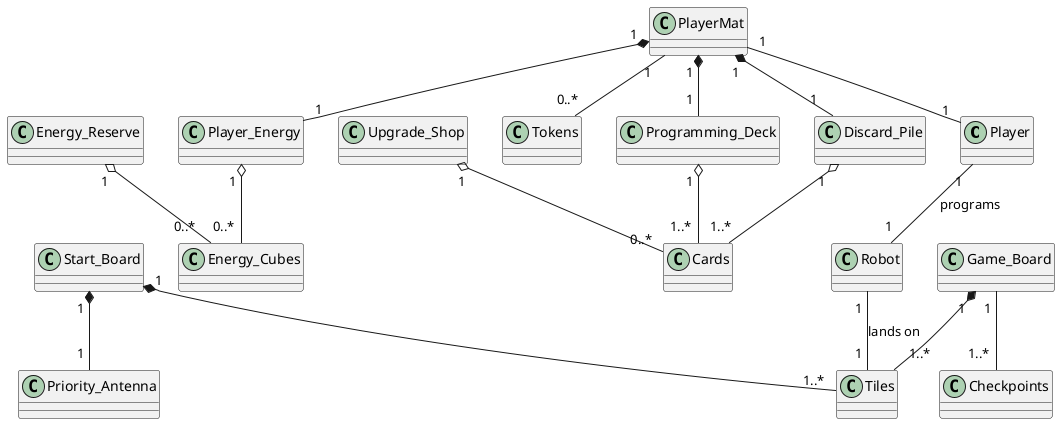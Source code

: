 @startuml domain_diagram

class Player
class Robot
class Start_Board
class Game_Board
class Energy_Reserve
class Player_Energy
class Upgrade_Shop
class Cards
class Programming_Deck
class Tokens
class Tiles
class PlayerMat
class Checkpoints
class Energy_Cubes
class Priority_Antenna
class Discard_Pile

'Player relations
Player " 1 " -- " 1 " Robot: programs
Player " 1 " -u- " 1 " PlayerMat

'Player mat relations'
PlayerMat " 1 " *-- " 1 " Programming_Deck
PlayerMat " 1 " *-- " 1 " Player_Energy
PlayerMat " 1 " *-- " 1 " Discard_Pile
Programming_Deck " 1 " o-- " 1..* " Cards
Player_Energy " 1 " o-- " 0..* " Energy_Cubes
Discard_Pile " 1 " o-- " 1..* " Cards
PlayerMat " 1 " -- " 0..* " Tokens 

'Off board relations'
Energy_Reserve " 1 " o-- " 0..* " Energy_Cubes
Upgrade_Shop " 1 " o-- " 0..* " Cards

'Board relations'
Robot " 1 " -- " 1 " Tiles: lands on

Game_Board " 1 " *-- " 1..* " Tiles
Game_Board " 1 " -- " 1..* " Checkpoints 

Start_Board " 1 " *-- " 1..* " Tiles
Start_Board " 1 " *-- " 1 " Priority_Antenna

@enduml